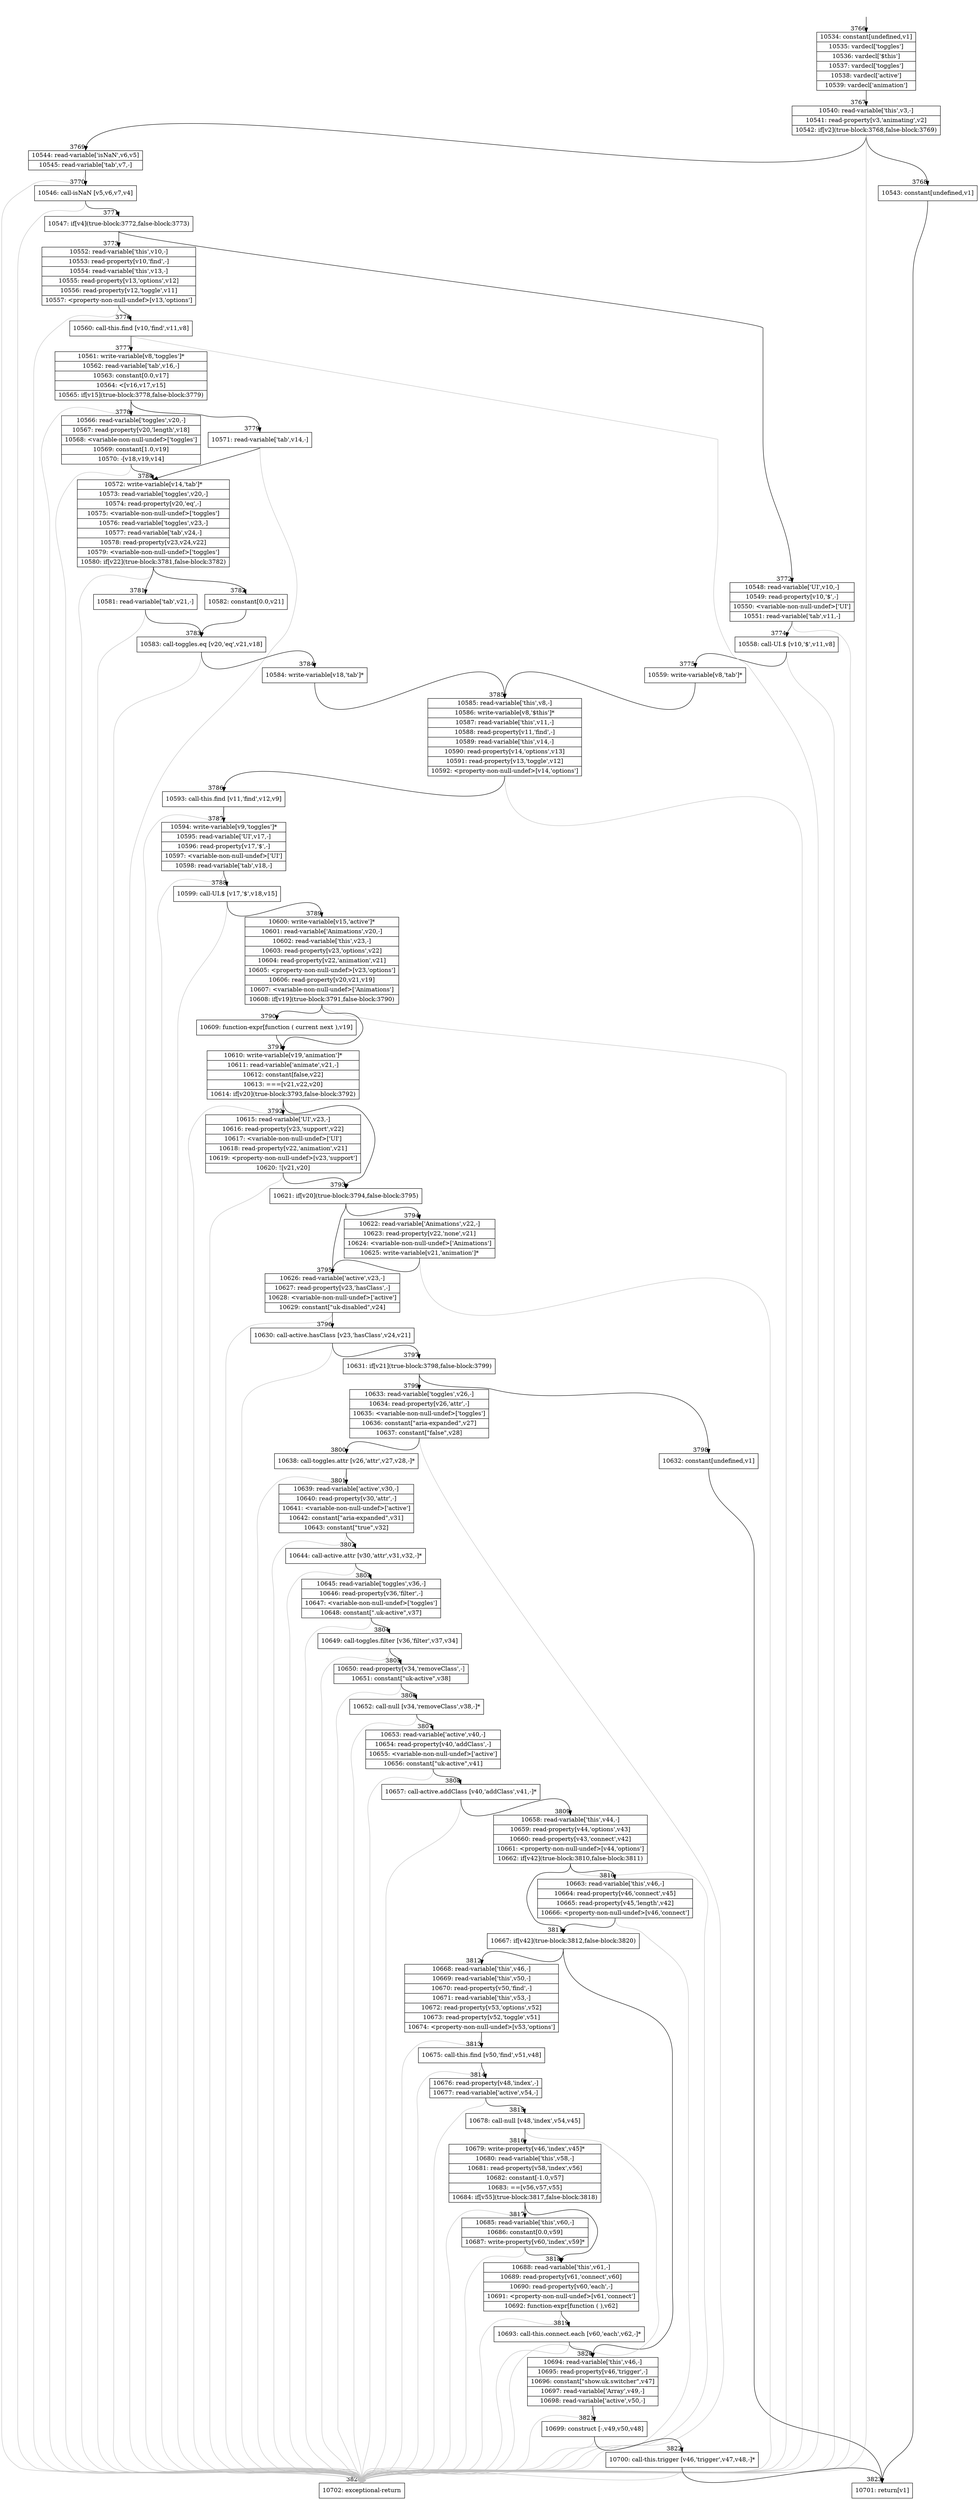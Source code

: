 digraph {
rankdir="TD"
BB_entry279[shape=none,label=""];
BB_entry279 -> BB3766 [tailport=s, headport=n, headlabel="    3766"]
BB3766 [shape=record label="{10534: constant[undefined,v1]|10535: vardecl['toggles']|10536: vardecl['$this']|10537: vardecl['toggles']|10538: vardecl['active']|10539: vardecl['animation']}" ] 
BB3766 -> BB3767 [tailport=s, headport=n, headlabel="      3767"]
BB3767 [shape=record label="{10540: read-variable['this',v3,-]|10541: read-property[v3,'animating',v2]|10542: if[v2](true-block:3768,false-block:3769)}" ] 
BB3767 -> BB3768 [tailport=s, headport=n, headlabel="      3768"]
BB3767 -> BB3769 [tailport=s, headport=n, headlabel="      3769"]
BB3767 -> BB3824 [tailport=s, headport=n, color=gray, headlabel="      3824"]
BB3768 [shape=record label="{10543: constant[undefined,v1]}" ] 
BB3768 -> BB3823 [tailport=s, headport=n, headlabel="      3823"]
BB3769 [shape=record label="{10544: read-variable['isNaN',v6,v5]|10545: read-variable['tab',v7,-]}" ] 
BB3769 -> BB3770 [tailport=s, headport=n, headlabel="      3770"]
BB3769 -> BB3824 [tailport=s, headport=n, color=gray]
BB3770 [shape=record label="{10546: call-isNaN [v5,v6,v7,v4]}" ] 
BB3770 -> BB3771 [tailport=s, headport=n, headlabel="      3771"]
BB3770 -> BB3824 [tailport=s, headport=n, color=gray]
BB3771 [shape=record label="{10547: if[v4](true-block:3772,false-block:3773)}" ] 
BB3771 -> BB3772 [tailport=s, headport=n, headlabel="      3772"]
BB3771 -> BB3773 [tailport=s, headport=n, headlabel="      3773"]
BB3772 [shape=record label="{10548: read-variable['UI',v10,-]|10549: read-property[v10,'$',-]|10550: \<variable-non-null-undef\>['UI']|10551: read-variable['tab',v11,-]}" ] 
BB3772 -> BB3774 [tailport=s, headport=n, headlabel="      3774"]
BB3772 -> BB3824 [tailport=s, headport=n, color=gray]
BB3773 [shape=record label="{10552: read-variable['this',v10,-]|10553: read-property[v10,'find',-]|10554: read-variable['this',v13,-]|10555: read-property[v13,'options',v12]|10556: read-property[v12,'toggle',v11]|10557: \<property-non-null-undef\>[v13,'options']}" ] 
BB3773 -> BB3776 [tailport=s, headport=n, headlabel="      3776"]
BB3773 -> BB3824 [tailport=s, headport=n, color=gray]
BB3774 [shape=record label="{10558: call-UI.$ [v10,'$',v11,v8]}" ] 
BB3774 -> BB3775 [tailport=s, headport=n, headlabel="      3775"]
BB3774 -> BB3824 [tailport=s, headport=n, color=gray]
BB3775 [shape=record label="{10559: write-variable[v8,'tab']*}" ] 
BB3775 -> BB3785 [tailport=s, headport=n, headlabel="      3785"]
BB3776 [shape=record label="{10560: call-this.find [v10,'find',v11,v8]}" ] 
BB3776 -> BB3777 [tailport=s, headport=n, headlabel="      3777"]
BB3776 -> BB3824 [tailport=s, headport=n, color=gray]
BB3777 [shape=record label="{10561: write-variable[v8,'toggles']*|10562: read-variable['tab',v16,-]|10563: constant[0.0,v17]|10564: \<[v16,v17,v15]|10565: if[v15](true-block:3778,false-block:3779)}" ] 
BB3777 -> BB3778 [tailport=s, headport=n, headlabel="      3778"]
BB3777 -> BB3779 [tailport=s, headport=n, headlabel="      3779"]
BB3777 -> BB3824 [tailport=s, headport=n, color=gray]
BB3778 [shape=record label="{10566: read-variable['toggles',v20,-]|10567: read-property[v20,'length',v18]|10568: \<variable-non-null-undef\>['toggles']|10569: constant[1.0,v19]|10570: -[v18,v19,v14]}" ] 
BB3778 -> BB3780 [tailport=s, headport=n, headlabel="      3780"]
BB3778 -> BB3824 [tailport=s, headport=n, color=gray]
BB3779 [shape=record label="{10571: read-variable['tab',v14,-]}" ] 
BB3779 -> BB3780 [tailport=s, headport=n]
BB3779 -> BB3824 [tailport=s, headport=n, color=gray]
BB3780 [shape=record label="{10572: write-variable[v14,'tab']*|10573: read-variable['toggles',v20,-]|10574: read-property[v20,'eq',-]|10575: \<variable-non-null-undef\>['toggles']|10576: read-variable['toggles',v23,-]|10577: read-variable['tab',v24,-]|10578: read-property[v23,v24,v22]|10579: \<variable-non-null-undef\>['toggles']|10580: if[v22](true-block:3781,false-block:3782)}" ] 
BB3780 -> BB3781 [tailport=s, headport=n, headlabel="      3781"]
BB3780 -> BB3782 [tailport=s, headport=n, headlabel="      3782"]
BB3780 -> BB3824 [tailport=s, headport=n, color=gray]
BB3781 [shape=record label="{10581: read-variable['tab',v21,-]}" ] 
BB3781 -> BB3783 [tailport=s, headport=n, headlabel="      3783"]
BB3781 -> BB3824 [tailport=s, headport=n, color=gray]
BB3782 [shape=record label="{10582: constant[0.0,v21]}" ] 
BB3782 -> BB3783 [tailport=s, headport=n]
BB3783 [shape=record label="{10583: call-toggles.eq [v20,'eq',v21,v18]}" ] 
BB3783 -> BB3784 [tailport=s, headport=n, headlabel="      3784"]
BB3783 -> BB3824 [tailport=s, headport=n, color=gray]
BB3784 [shape=record label="{10584: write-variable[v18,'tab']*}" ] 
BB3784 -> BB3785 [tailport=s, headport=n]
BB3785 [shape=record label="{10585: read-variable['this',v8,-]|10586: write-variable[v8,'$this']*|10587: read-variable['this',v11,-]|10588: read-property[v11,'find',-]|10589: read-variable['this',v14,-]|10590: read-property[v14,'options',v13]|10591: read-property[v13,'toggle',v12]|10592: \<property-non-null-undef\>[v14,'options']}" ] 
BB3785 -> BB3786 [tailport=s, headport=n, headlabel="      3786"]
BB3785 -> BB3824 [tailport=s, headport=n, color=gray]
BB3786 [shape=record label="{10593: call-this.find [v11,'find',v12,v9]}" ] 
BB3786 -> BB3787 [tailport=s, headport=n, headlabel="      3787"]
BB3786 -> BB3824 [tailport=s, headport=n, color=gray]
BB3787 [shape=record label="{10594: write-variable[v9,'toggles']*|10595: read-variable['UI',v17,-]|10596: read-property[v17,'$',-]|10597: \<variable-non-null-undef\>['UI']|10598: read-variable['tab',v18,-]}" ] 
BB3787 -> BB3788 [tailport=s, headport=n, headlabel="      3788"]
BB3787 -> BB3824 [tailport=s, headport=n, color=gray]
BB3788 [shape=record label="{10599: call-UI.$ [v17,'$',v18,v15]}" ] 
BB3788 -> BB3789 [tailport=s, headport=n, headlabel="      3789"]
BB3788 -> BB3824 [tailport=s, headport=n, color=gray]
BB3789 [shape=record label="{10600: write-variable[v15,'active']*|10601: read-variable['Animations',v20,-]|10602: read-variable['this',v23,-]|10603: read-property[v23,'options',v22]|10604: read-property[v22,'animation',v21]|10605: \<property-non-null-undef\>[v23,'options']|10606: read-property[v20,v21,v19]|10607: \<variable-non-null-undef\>['Animations']|10608: if[v19](true-block:3791,false-block:3790)}" ] 
BB3789 -> BB3791 [tailport=s, headport=n, headlabel="      3791"]
BB3789 -> BB3790 [tailport=s, headport=n, headlabel="      3790"]
BB3789 -> BB3824 [tailport=s, headport=n, color=gray]
BB3790 [shape=record label="{10609: function-expr[function ( current next ),v19]}" ] 
BB3790 -> BB3791 [tailport=s, headport=n]
BB3791 [shape=record label="{10610: write-variable[v19,'animation']*|10611: read-variable['animate',v21,-]|10612: constant[false,v22]|10613: ===[v21,v22,v20]|10614: if[v20](true-block:3793,false-block:3792)}" ] 
BB3791 -> BB3793 [tailport=s, headport=n, headlabel="      3793"]
BB3791 -> BB3792 [tailport=s, headport=n, headlabel="      3792"]
BB3791 -> BB3824 [tailport=s, headport=n, color=gray]
BB3792 [shape=record label="{10615: read-variable['UI',v23,-]|10616: read-property[v23,'support',v22]|10617: \<variable-non-null-undef\>['UI']|10618: read-property[v22,'animation',v21]|10619: \<property-non-null-undef\>[v23,'support']|10620: ![v21,v20]}" ] 
BB3792 -> BB3793 [tailport=s, headport=n]
BB3792 -> BB3824 [tailport=s, headport=n, color=gray]
BB3793 [shape=record label="{10621: if[v20](true-block:3794,false-block:3795)}" ] 
BB3793 -> BB3794 [tailport=s, headport=n, headlabel="      3794"]
BB3793 -> BB3795 [tailport=s, headport=n, headlabel="      3795"]
BB3794 [shape=record label="{10622: read-variable['Animations',v22,-]|10623: read-property[v22,'none',v21]|10624: \<variable-non-null-undef\>['Animations']|10625: write-variable[v21,'animation']*}" ] 
BB3794 -> BB3795 [tailport=s, headport=n]
BB3794 -> BB3824 [tailport=s, headport=n, color=gray]
BB3795 [shape=record label="{10626: read-variable['active',v23,-]|10627: read-property[v23,'hasClass',-]|10628: \<variable-non-null-undef\>['active']|10629: constant[\"uk-disabled\",v24]}" ] 
BB3795 -> BB3796 [tailport=s, headport=n, headlabel="      3796"]
BB3795 -> BB3824 [tailport=s, headport=n, color=gray]
BB3796 [shape=record label="{10630: call-active.hasClass [v23,'hasClass',v24,v21]}" ] 
BB3796 -> BB3797 [tailport=s, headport=n, headlabel="      3797"]
BB3796 -> BB3824 [tailport=s, headport=n, color=gray]
BB3797 [shape=record label="{10631: if[v21](true-block:3798,false-block:3799)}" ] 
BB3797 -> BB3798 [tailport=s, headport=n, headlabel="      3798"]
BB3797 -> BB3799 [tailport=s, headport=n, headlabel="      3799"]
BB3798 [shape=record label="{10632: constant[undefined,v1]}" ] 
BB3798 -> BB3823 [tailport=s, headport=n]
BB3799 [shape=record label="{10633: read-variable['toggles',v26,-]|10634: read-property[v26,'attr',-]|10635: \<variable-non-null-undef\>['toggles']|10636: constant[\"aria-expanded\",v27]|10637: constant[\"false\",v28]}" ] 
BB3799 -> BB3800 [tailport=s, headport=n, headlabel="      3800"]
BB3799 -> BB3824 [tailport=s, headport=n, color=gray]
BB3800 [shape=record label="{10638: call-toggles.attr [v26,'attr',v27,v28,-]*}" ] 
BB3800 -> BB3801 [tailport=s, headport=n, headlabel="      3801"]
BB3800 -> BB3824 [tailport=s, headport=n, color=gray]
BB3801 [shape=record label="{10639: read-variable['active',v30,-]|10640: read-property[v30,'attr',-]|10641: \<variable-non-null-undef\>['active']|10642: constant[\"aria-expanded\",v31]|10643: constant[\"true\",v32]}" ] 
BB3801 -> BB3802 [tailport=s, headport=n, headlabel="      3802"]
BB3801 -> BB3824 [tailport=s, headport=n, color=gray]
BB3802 [shape=record label="{10644: call-active.attr [v30,'attr',v31,v32,-]*}" ] 
BB3802 -> BB3803 [tailport=s, headport=n, headlabel="      3803"]
BB3802 -> BB3824 [tailport=s, headport=n, color=gray]
BB3803 [shape=record label="{10645: read-variable['toggles',v36,-]|10646: read-property[v36,'filter',-]|10647: \<variable-non-null-undef\>['toggles']|10648: constant[\".uk-active\",v37]}" ] 
BB3803 -> BB3804 [tailport=s, headport=n, headlabel="      3804"]
BB3803 -> BB3824 [tailport=s, headport=n, color=gray]
BB3804 [shape=record label="{10649: call-toggles.filter [v36,'filter',v37,v34]}" ] 
BB3804 -> BB3805 [tailport=s, headport=n, headlabel="      3805"]
BB3804 -> BB3824 [tailport=s, headport=n, color=gray]
BB3805 [shape=record label="{10650: read-property[v34,'removeClass',-]|10651: constant[\"uk-active\",v38]}" ] 
BB3805 -> BB3806 [tailport=s, headport=n, headlabel="      3806"]
BB3805 -> BB3824 [tailport=s, headport=n, color=gray]
BB3806 [shape=record label="{10652: call-null [v34,'removeClass',v38,-]*}" ] 
BB3806 -> BB3807 [tailport=s, headport=n, headlabel="      3807"]
BB3806 -> BB3824 [tailport=s, headport=n, color=gray]
BB3807 [shape=record label="{10653: read-variable['active',v40,-]|10654: read-property[v40,'addClass',-]|10655: \<variable-non-null-undef\>['active']|10656: constant[\"uk-active\",v41]}" ] 
BB3807 -> BB3808 [tailport=s, headport=n, headlabel="      3808"]
BB3807 -> BB3824 [tailport=s, headport=n, color=gray]
BB3808 [shape=record label="{10657: call-active.addClass [v40,'addClass',v41,-]*}" ] 
BB3808 -> BB3809 [tailport=s, headport=n, headlabel="      3809"]
BB3808 -> BB3824 [tailport=s, headport=n, color=gray]
BB3809 [shape=record label="{10658: read-variable['this',v44,-]|10659: read-property[v44,'options',v43]|10660: read-property[v43,'connect',v42]|10661: \<property-non-null-undef\>[v44,'options']|10662: if[v42](true-block:3810,false-block:3811)}" ] 
BB3809 -> BB3811 [tailport=s, headport=n, headlabel="      3811"]
BB3809 -> BB3810 [tailport=s, headport=n, headlabel="      3810"]
BB3809 -> BB3824 [tailport=s, headport=n, color=gray]
BB3810 [shape=record label="{10663: read-variable['this',v46,-]|10664: read-property[v46,'connect',v45]|10665: read-property[v45,'length',v42]|10666: \<property-non-null-undef\>[v46,'connect']}" ] 
BB3810 -> BB3811 [tailport=s, headport=n]
BB3810 -> BB3824 [tailport=s, headport=n, color=gray]
BB3811 [shape=record label="{10667: if[v42](true-block:3812,false-block:3820)}" ] 
BB3811 -> BB3812 [tailport=s, headport=n, headlabel="      3812"]
BB3811 -> BB3820 [tailport=s, headport=n, headlabel="      3820"]
BB3812 [shape=record label="{10668: read-variable['this',v46,-]|10669: read-variable['this',v50,-]|10670: read-property[v50,'find',-]|10671: read-variable['this',v53,-]|10672: read-property[v53,'options',v52]|10673: read-property[v52,'toggle',v51]|10674: \<property-non-null-undef\>[v53,'options']}" ] 
BB3812 -> BB3813 [tailport=s, headport=n, headlabel="      3813"]
BB3812 -> BB3824 [tailport=s, headport=n, color=gray]
BB3813 [shape=record label="{10675: call-this.find [v50,'find',v51,v48]}" ] 
BB3813 -> BB3814 [tailport=s, headport=n, headlabel="      3814"]
BB3813 -> BB3824 [tailport=s, headport=n, color=gray]
BB3814 [shape=record label="{10676: read-property[v48,'index',-]|10677: read-variable['active',v54,-]}" ] 
BB3814 -> BB3815 [tailport=s, headport=n, headlabel="      3815"]
BB3814 -> BB3824 [tailport=s, headport=n, color=gray]
BB3815 [shape=record label="{10678: call-null [v48,'index',v54,v45]}" ] 
BB3815 -> BB3816 [tailport=s, headport=n, headlabel="      3816"]
BB3815 -> BB3824 [tailport=s, headport=n, color=gray]
BB3816 [shape=record label="{10679: write-property[v46,'index',v45]*|10680: read-variable['this',v58,-]|10681: read-property[v58,'index',v56]|10682: constant[-1.0,v57]|10683: ==[v56,v57,v55]|10684: if[v55](true-block:3817,false-block:3818)}" ] 
BB3816 -> BB3817 [tailport=s, headport=n, headlabel="      3817"]
BB3816 -> BB3818 [tailport=s, headport=n, headlabel="      3818"]
BB3816 -> BB3824 [tailport=s, headport=n, color=gray]
BB3817 [shape=record label="{10685: read-variable['this',v60,-]|10686: constant[0.0,v59]|10687: write-property[v60,'index',v59]*}" ] 
BB3817 -> BB3818 [tailport=s, headport=n]
BB3817 -> BB3824 [tailport=s, headport=n, color=gray]
BB3818 [shape=record label="{10688: read-variable['this',v61,-]|10689: read-property[v61,'connect',v60]|10690: read-property[v60,'each',-]|10691: \<property-non-null-undef\>[v61,'connect']|10692: function-expr[function ( ),v62]}" ] 
BB3818 -> BB3819 [tailport=s, headport=n, headlabel="      3819"]
BB3818 -> BB3824 [tailport=s, headport=n, color=gray]
BB3819 [shape=record label="{10693: call-this.connect.each [v60,'each',v62,-]*}" ] 
BB3819 -> BB3820 [tailport=s, headport=n]
BB3819 -> BB3824 [tailport=s, headport=n, color=gray]
BB3820 [shape=record label="{10694: read-variable['this',v46,-]|10695: read-property[v46,'trigger',-]|10696: constant[\"show.uk.switcher\",v47]|10697: read-variable['Array',v49,-]|10698: read-variable['active',v50,-]}" ] 
BB3820 -> BB3821 [tailport=s, headport=n, headlabel="      3821"]
BB3820 -> BB3824 [tailport=s, headport=n, color=gray]
BB3821 [shape=record label="{10699: construct [-,v49,v50,v48]}" ] 
BB3821 -> BB3822 [tailport=s, headport=n, headlabel="      3822"]
BB3821 -> BB3824 [tailport=s, headport=n, color=gray]
BB3822 [shape=record label="{10700: call-this.trigger [v46,'trigger',v47,v48,-]*}" ] 
BB3822 -> BB3823 [tailport=s, headport=n]
BB3822 -> BB3824 [tailport=s, headport=n, color=gray]
BB3823 [shape=record label="{10701: return[v1]}" ] 
BB3824 [shape=record label="{10702: exceptional-return}" ] 
//#$~ 2927
}
